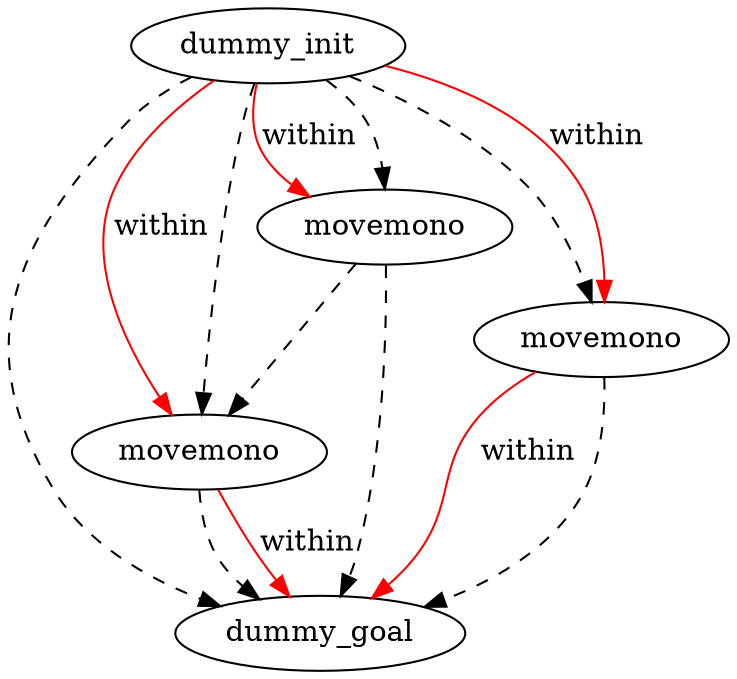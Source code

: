 digraph {
	"4f0d016e-8986-36bf-1e4a-a9b263f03ea0" [label=dummy_init]
	"45412f09-0d64-9482-ba1d-5ba3c40c61f9" [label=dummy_goal]
	"e2a33205-5f22-ba0e-bfec-647a484449f5" [label=movemono]
	"7fd6c568-deda-4af6-d86f-a5a29de688e6" [label=movemono]
	"58323d3c-5ce4-3498-310e-3a42e14fc4a8" [label=movemono]
	"58323d3c-5ce4-3498-310e-3a42e14fc4a8" -> "45412f09-0d64-9482-ba1d-5ba3c40c61f9" [color=black style=dashed]
	"7fd6c568-deda-4af6-d86f-a5a29de688e6" -> "45412f09-0d64-9482-ba1d-5ba3c40c61f9" [color=black style=dashed]
	"58323d3c-5ce4-3498-310e-3a42e14fc4a8" -> "e2a33205-5f22-ba0e-bfec-647a484449f5" [color=black style=dashed]
	"4f0d016e-8986-36bf-1e4a-a9b263f03ea0" -> "58323d3c-5ce4-3498-310e-3a42e14fc4a8" [color=black style=dashed]
	"4f0d016e-8986-36bf-1e4a-a9b263f03ea0" -> "7fd6c568-deda-4af6-d86f-a5a29de688e6" [color=black style=dashed]
	"4f0d016e-8986-36bf-1e4a-a9b263f03ea0" -> "e2a33205-5f22-ba0e-bfec-647a484449f5" [color=black style=dashed]
	"4f0d016e-8986-36bf-1e4a-a9b263f03ea0" -> "45412f09-0d64-9482-ba1d-5ba3c40c61f9" [color=black style=dashed]
	"e2a33205-5f22-ba0e-bfec-647a484449f5" -> "45412f09-0d64-9482-ba1d-5ba3c40c61f9" [color=black style=dashed]
	"4f0d016e-8986-36bf-1e4a-a9b263f03ea0" -> "e2a33205-5f22-ba0e-bfec-647a484449f5" [label=within color=red]
	"4f0d016e-8986-36bf-1e4a-a9b263f03ea0" -> "7fd6c568-deda-4af6-d86f-a5a29de688e6" [label=within color=red]
	"4f0d016e-8986-36bf-1e4a-a9b263f03ea0" -> "58323d3c-5ce4-3498-310e-3a42e14fc4a8" [label=within color=red]
	"e2a33205-5f22-ba0e-bfec-647a484449f5" -> "45412f09-0d64-9482-ba1d-5ba3c40c61f9" [label=within color=red]
	"7fd6c568-deda-4af6-d86f-a5a29de688e6" -> "45412f09-0d64-9482-ba1d-5ba3c40c61f9" [label=within color=red]
}
